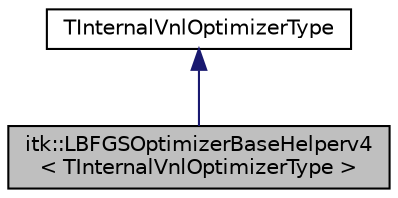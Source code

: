 digraph "itk::LBFGSOptimizerBaseHelperv4&lt; TInternalVnlOptimizerType &gt;"
{
 // LATEX_PDF_SIZE
  edge [fontname="Helvetica",fontsize="10",labelfontname="Helvetica",labelfontsize="10"];
  node [fontname="Helvetica",fontsize="10",shape=record];
  Node1 [label="itk::LBFGSOptimizerBaseHelperv4\l\< TInternalVnlOptimizerType \>",height=0.2,width=0.4,color="black", fillcolor="grey75", style="filled", fontcolor="black",tooltip="Wrapper helper around vnl optimizer."];
  Node2 -> Node1 [dir="back",color="midnightblue",fontsize="10",style="solid",fontname="Helvetica"];
  Node2 [label="TInternalVnlOptimizerType",height=0.2,width=0.4,color="black", fillcolor="white", style="filled",tooltip=" "];
}

